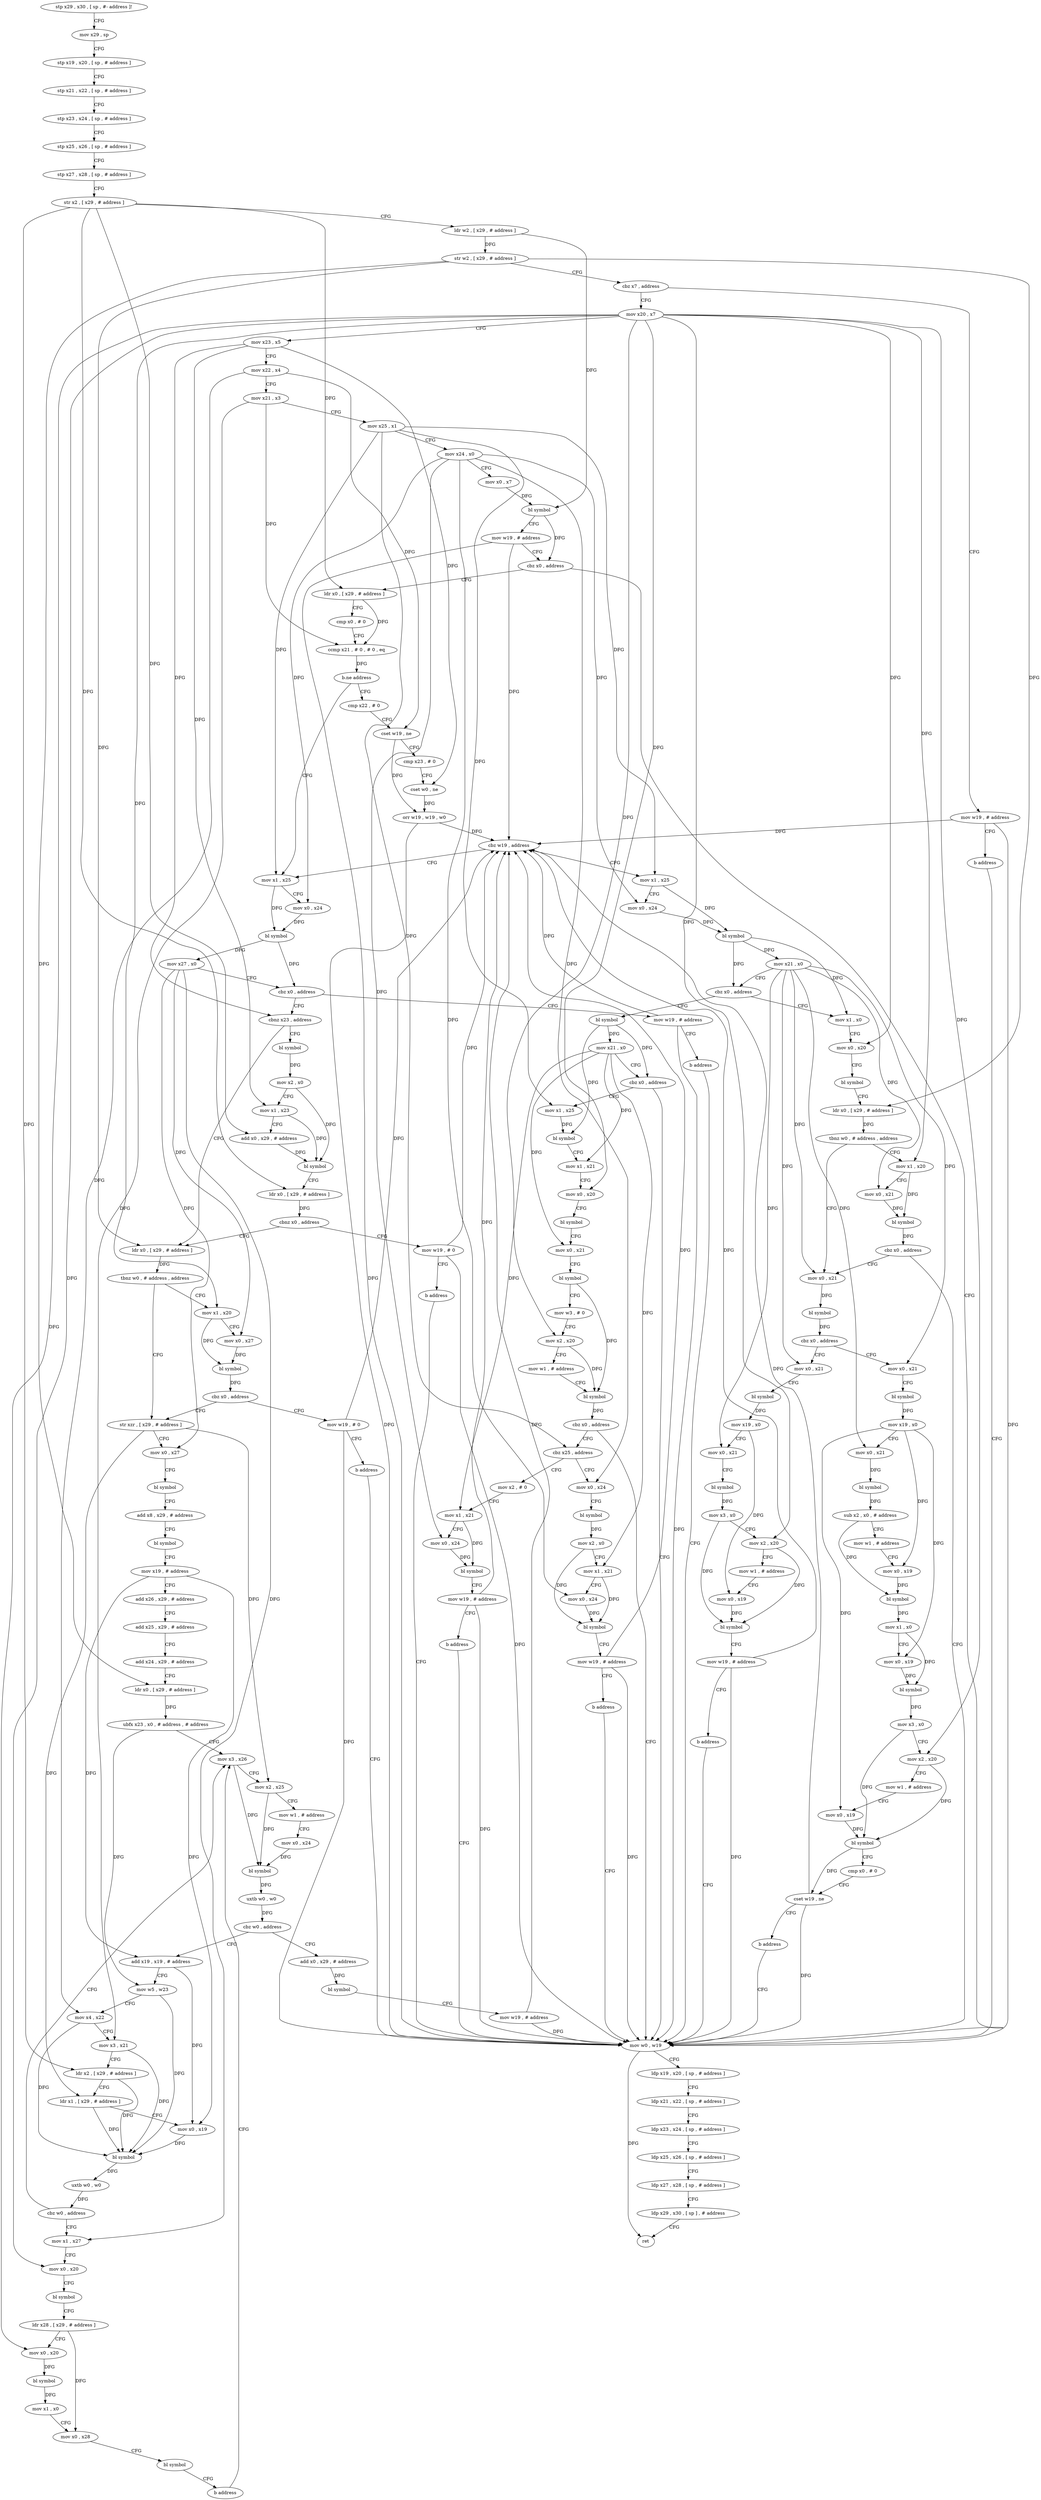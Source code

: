 digraph "func" {
"98000" [label = "stp x29 , x30 , [ sp , #- address ]!" ]
"98004" [label = "mov x29 , sp" ]
"98008" [label = "stp x19 , x20 , [ sp , # address ]" ]
"98012" [label = "stp x21 , x22 , [ sp , # address ]" ]
"98016" [label = "stp x23 , x24 , [ sp , # address ]" ]
"98020" [label = "stp x25 , x26 , [ sp , # address ]" ]
"98024" [label = "stp x27 , x28 , [ sp , # address ]" ]
"98028" [label = "str x2 , [ x29 , # address ]" ]
"98032" [label = "ldr w2 , [ x29 , # address ]" ]
"98036" [label = "str w2 , [ x29 , # address ]" ]
"98040" [label = "cbz x7 , address" ]
"98720" [label = "mov w19 , # address" ]
"98044" [label = "mov x20 , x7" ]
"98724" [label = "b address" ]
"98372" [label = "mov w0 , w19" ]
"98048" [label = "mov x23 , x5" ]
"98052" [label = "mov x22 , x4" ]
"98056" [label = "mov x21 , x3" ]
"98060" [label = "mov x25 , x1" ]
"98064" [label = "mov x24 , x0" ]
"98068" [label = "mov x0 , x7" ]
"98072" [label = "bl symbol" ]
"98076" [label = "mov w19 , # address" ]
"98080" [label = "cbz x0 , address" ]
"98084" [label = "ldr x0 , [ x29 , # address ]" ]
"98376" [label = "ldp x19 , x20 , [ sp , # address ]" ]
"98380" [label = "ldp x21 , x22 , [ sp , # address ]" ]
"98384" [label = "ldp x23 , x24 , [ sp , # address ]" ]
"98388" [label = "ldp x25 , x26 , [ sp , # address ]" ]
"98392" [label = "ldp x27 , x28 , [ sp , # address ]" ]
"98396" [label = "ldp x29 , x30 , [ sp ] , # address" ]
"98400" [label = "ret" ]
"98088" [label = "cmp x0 , # 0" ]
"98092" [label = "ccmp x21 , # 0 , # 0 , eq" ]
"98096" [label = "b.ne address" ]
"98124" [label = "mov x1 , x25" ]
"98100" [label = "cmp x22 , # 0" ]
"98128" [label = "mov x0 , x24" ]
"98132" [label = "bl symbol" ]
"98136" [label = "mov x27 , x0" ]
"98140" [label = "cbz x0 , address" ]
"98728" [label = "mov w19 , # address" ]
"98144" [label = "cbnz x23 , address" ]
"98104" [label = "cset w19 , ne" ]
"98108" [label = "cmp x23 , # 0" ]
"98112" [label = "cset w0 , ne" ]
"98116" [label = "orr w19 , w19 , w0" ]
"98120" [label = "cbz w19 , address" ]
"98404" [label = "mov x1 , x25" ]
"98732" [label = "b address" ]
"98324" [label = "bl symbol" ]
"98148" [label = "ldr x0 , [ x29 , # address ]" ]
"98408" [label = "mov x0 , x24" ]
"98412" [label = "bl symbol" ]
"98416" [label = "mov x21 , x0" ]
"98420" [label = "cbz x0 , address" ]
"98600" [label = "bl symbol" ]
"98424" [label = "mov x1 , x0" ]
"98328" [label = "mov x2 , x0" ]
"98332" [label = "mov x1 , x23" ]
"98336" [label = "add x0 , x29 , # address" ]
"98340" [label = "bl symbol" ]
"98344" [label = "ldr x0 , [ x29 , # address ]" ]
"98348" [label = "cbnz x0 , address" ]
"98352" [label = "mov w19 , # 0" ]
"98152" [label = "tbnz w0 , # address , address" ]
"98172" [label = "str xzr , [ x29 , # address ]" ]
"98156" [label = "mov x1 , x20" ]
"98604" [label = "mov x21 , x0" ]
"98608" [label = "cbz x0 , address" ]
"98612" [label = "mov x1 , x25" ]
"98428" [label = "mov x0 , x20" ]
"98432" [label = "bl symbol" ]
"98436" [label = "ldr x0 , [ x29 , # address ]" ]
"98440" [label = "tbnz w0 , # address , address" ]
"98460" [label = "mov x0 , x21" ]
"98444" [label = "mov x1 , x20" ]
"98356" [label = "b address" ]
"98176" [label = "mov x0 , x27" ]
"98180" [label = "bl symbol" ]
"98184" [label = "add x8 , x29 , # address" ]
"98188" [label = "bl symbol" ]
"98192" [label = "mov x19 , # address" ]
"98196" [label = "add x26 , x29 , # address" ]
"98200" [label = "add x25 , x29 , # address" ]
"98204" [label = "add x24 , x29 , # address" ]
"98208" [label = "ldr x0 , [ x29 , # address ]" ]
"98212" [label = "ubfx x23 , x0 , # address , # address" ]
"98216" [label = "mov x3 , x26" ]
"98160" [label = "mov x0 , x27" ]
"98164" [label = "bl symbol" ]
"98168" [label = "cbz x0 , address" ]
"98736" [label = "mov w19 , # 0" ]
"98616" [label = "bl symbol" ]
"98620" [label = "mov x1 , x21" ]
"98624" [label = "mov x0 , x20" ]
"98628" [label = "bl symbol" ]
"98632" [label = "mov x0 , x21" ]
"98636" [label = "bl symbol" ]
"98640" [label = "mov w3 , # 0" ]
"98644" [label = "mov x2 , x20" ]
"98648" [label = "mov w1 , # address" ]
"98652" [label = "bl symbol" ]
"98656" [label = "cbz x0 , address" ]
"98660" [label = "cbz x25 , address" ]
"98464" [label = "bl symbol" ]
"98468" [label = "cbz x0 , address" ]
"98552" [label = "mov x0 , x21" ]
"98472" [label = "mov x0 , x21" ]
"98448" [label = "mov x0 , x21" ]
"98452" [label = "bl symbol" ]
"98456" [label = "cbz x0 , address" ]
"98360" [label = "add x0 , x29 , # address" ]
"98364" [label = "bl symbol" ]
"98368" [label = "mov w19 , # address" ]
"98244" [label = "add x19 , x19 , # address" ]
"98248" [label = "mov w5 , w23" ]
"98252" [label = "mov x4 , x22" ]
"98256" [label = "mov x3 , x21" ]
"98260" [label = "ldr x2 , [ x29 , # address ]" ]
"98264" [label = "ldr x1 , [ x29 , # address ]" ]
"98268" [label = "mov x0 , x19" ]
"98272" [label = "bl symbol" ]
"98276" [label = "uxtb w0 , w0" ]
"98280" [label = "cbz w0 , address" ]
"98284" [label = "mov x1 , x27" ]
"98740" [label = "b address" ]
"98696" [label = "mov x2 , # 0" ]
"98664" [label = "mov x0 , x24" ]
"98556" [label = "bl symbol" ]
"98560" [label = "mov x19 , x0" ]
"98564" [label = "mov x0 , x21" ]
"98568" [label = "bl symbol" ]
"98572" [label = "mov x3 , x0" ]
"98576" [label = "mov x2 , x20" ]
"98580" [label = "mov w1 , # address" ]
"98584" [label = "mov x0 , x19" ]
"98588" [label = "bl symbol" ]
"98592" [label = "mov w19 , # address" ]
"98596" [label = "b address" ]
"98476" [label = "bl symbol" ]
"98480" [label = "mov x19 , x0" ]
"98484" [label = "mov x0 , x21" ]
"98488" [label = "bl symbol" ]
"98492" [label = "sub x2 , x0 , # address" ]
"98496" [label = "mov w1 , # address" ]
"98500" [label = "mov x0 , x19" ]
"98504" [label = "bl symbol" ]
"98508" [label = "mov x1 , x0" ]
"98512" [label = "mov x0 , x19" ]
"98516" [label = "bl symbol" ]
"98520" [label = "mov x3 , x0" ]
"98524" [label = "mov x2 , x20" ]
"98528" [label = "mov w1 , # address" ]
"98532" [label = "mov x0 , x19" ]
"98536" [label = "bl symbol" ]
"98540" [label = "cmp x0 , # 0" ]
"98544" [label = "cset w19 , ne" ]
"98548" [label = "b address" ]
"98220" [label = "mov x2 , x25" ]
"98224" [label = "mov w1 , # address" ]
"98228" [label = "mov x0 , x24" ]
"98232" [label = "bl symbol" ]
"98236" [label = "uxtb w0 , w0" ]
"98240" [label = "cbz w0 , address" ]
"98288" [label = "mov x0 , x20" ]
"98292" [label = "bl symbol" ]
"98296" [label = "ldr x28 , [ x29 , # address ]" ]
"98300" [label = "mov x0 , x20" ]
"98304" [label = "bl symbol" ]
"98308" [label = "mov x1 , x0" ]
"98312" [label = "mov x0 , x28" ]
"98316" [label = "bl symbol" ]
"98320" [label = "b address" ]
"98700" [label = "mov x1 , x21" ]
"98704" [label = "mov x0 , x24" ]
"98708" [label = "bl symbol" ]
"98712" [label = "mov w19 , # address" ]
"98716" [label = "b address" ]
"98668" [label = "bl symbol" ]
"98672" [label = "mov x2 , x0" ]
"98676" [label = "mov x1 , x21" ]
"98680" [label = "mov x0 , x24" ]
"98684" [label = "bl symbol" ]
"98688" [label = "mov w19 , # address" ]
"98692" [label = "b address" ]
"98000" -> "98004" [ label = "CFG" ]
"98004" -> "98008" [ label = "CFG" ]
"98008" -> "98012" [ label = "CFG" ]
"98012" -> "98016" [ label = "CFG" ]
"98016" -> "98020" [ label = "CFG" ]
"98020" -> "98024" [ label = "CFG" ]
"98024" -> "98028" [ label = "CFG" ]
"98028" -> "98032" [ label = "CFG" ]
"98028" -> "98084" [ label = "DFG" ]
"98028" -> "98344" [ label = "DFG" ]
"98028" -> "98260" [ label = "DFG" ]
"98028" -> "98336" [ label = "DFG" ]
"98032" -> "98036" [ label = "DFG" ]
"98032" -> "98072" [ label = "DFG" ]
"98036" -> "98040" [ label = "CFG" ]
"98036" -> "98148" [ label = "DFG" ]
"98036" -> "98208" [ label = "DFG" ]
"98036" -> "98436" [ label = "DFG" ]
"98040" -> "98720" [ label = "CFG" ]
"98040" -> "98044" [ label = "CFG" ]
"98720" -> "98724" [ label = "CFG" ]
"98720" -> "98372" [ label = "DFG" ]
"98720" -> "98120" [ label = "DFG" ]
"98044" -> "98048" [ label = "CFG" ]
"98044" -> "98156" [ label = "DFG" ]
"98044" -> "98288" [ label = "DFG" ]
"98044" -> "98300" [ label = "DFG" ]
"98044" -> "98428" [ label = "DFG" ]
"98044" -> "98624" [ label = "DFG" ]
"98044" -> "98644" [ label = "DFG" ]
"98044" -> "98444" [ label = "DFG" ]
"98044" -> "98576" [ label = "DFG" ]
"98044" -> "98524" [ label = "DFG" ]
"98724" -> "98372" [ label = "CFG" ]
"98372" -> "98376" [ label = "CFG" ]
"98372" -> "98400" [ label = "DFG" ]
"98048" -> "98052" [ label = "CFG" ]
"98048" -> "98144" [ label = "DFG" ]
"98048" -> "98332" [ label = "DFG" ]
"98048" -> "98112" [ label = "DFG" ]
"98052" -> "98056" [ label = "CFG" ]
"98052" -> "98104" [ label = "DFG" ]
"98052" -> "98252" [ label = "DFG" ]
"98056" -> "98060" [ label = "CFG" ]
"98056" -> "98092" [ label = "DFG" ]
"98056" -> "98256" [ label = "DFG" ]
"98060" -> "98064" [ label = "CFG" ]
"98060" -> "98124" [ label = "DFG" ]
"98060" -> "98404" [ label = "DFG" ]
"98060" -> "98612" [ label = "DFG" ]
"98060" -> "98660" [ label = "DFG" ]
"98064" -> "98068" [ label = "CFG" ]
"98064" -> "98128" [ label = "DFG" ]
"98064" -> "98408" [ label = "DFG" ]
"98064" -> "98704" [ label = "DFG" ]
"98064" -> "98664" [ label = "DFG" ]
"98064" -> "98680" [ label = "DFG" ]
"98068" -> "98072" [ label = "DFG" ]
"98072" -> "98076" [ label = "CFG" ]
"98072" -> "98080" [ label = "DFG" ]
"98076" -> "98080" [ label = "CFG" ]
"98076" -> "98372" [ label = "DFG" ]
"98076" -> "98120" [ label = "DFG" ]
"98080" -> "98372" [ label = "CFG" ]
"98080" -> "98084" [ label = "CFG" ]
"98084" -> "98088" [ label = "CFG" ]
"98084" -> "98092" [ label = "DFG" ]
"98376" -> "98380" [ label = "CFG" ]
"98380" -> "98384" [ label = "CFG" ]
"98384" -> "98388" [ label = "CFG" ]
"98388" -> "98392" [ label = "CFG" ]
"98392" -> "98396" [ label = "CFG" ]
"98396" -> "98400" [ label = "CFG" ]
"98088" -> "98092" [ label = "CFG" ]
"98092" -> "98096" [ label = "DFG" ]
"98096" -> "98124" [ label = "CFG" ]
"98096" -> "98100" [ label = "CFG" ]
"98124" -> "98128" [ label = "CFG" ]
"98124" -> "98132" [ label = "DFG" ]
"98100" -> "98104" [ label = "CFG" ]
"98128" -> "98132" [ label = "DFG" ]
"98132" -> "98136" [ label = "DFG" ]
"98132" -> "98140" [ label = "DFG" ]
"98136" -> "98140" [ label = "CFG" ]
"98136" -> "98176" [ label = "DFG" ]
"98136" -> "98160" [ label = "DFG" ]
"98136" -> "98284" [ label = "DFG" ]
"98140" -> "98728" [ label = "CFG" ]
"98140" -> "98144" [ label = "CFG" ]
"98728" -> "98732" [ label = "CFG" ]
"98728" -> "98372" [ label = "DFG" ]
"98728" -> "98120" [ label = "DFG" ]
"98144" -> "98324" [ label = "CFG" ]
"98144" -> "98148" [ label = "CFG" ]
"98104" -> "98108" [ label = "CFG" ]
"98104" -> "98116" [ label = "DFG" ]
"98108" -> "98112" [ label = "CFG" ]
"98112" -> "98116" [ label = "DFG" ]
"98116" -> "98120" [ label = "DFG" ]
"98116" -> "98372" [ label = "DFG" ]
"98120" -> "98404" [ label = "CFG" ]
"98120" -> "98124" [ label = "CFG" ]
"98404" -> "98408" [ label = "CFG" ]
"98404" -> "98412" [ label = "DFG" ]
"98732" -> "98372" [ label = "CFG" ]
"98324" -> "98328" [ label = "DFG" ]
"98148" -> "98152" [ label = "DFG" ]
"98408" -> "98412" [ label = "DFG" ]
"98412" -> "98416" [ label = "DFG" ]
"98412" -> "98420" [ label = "DFG" ]
"98412" -> "98424" [ label = "DFG" ]
"98416" -> "98420" [ label = "CFG" ]
"98416" -> "98460" [ label = "DFG" ]
"98416" -> "98448" [ label = "DFG" ]
"98416" -> "98552" [ label = "DFG" ]
"98416" -> "98564" [ label = "DFG" ]
"98416" -> "98472" [ label = "DFG" ]
"98416" -> "98484" [ label = "DFG" ]
"98420" -> "98600" [ label = "CFG" ]
"98420" -> "98424" [ label = "CFG" ]
"98600" -> "98604" [ label = "DFG" ]
"98600" -> "98608" [ label = "DFG" ]
"98600" -> "98616" [ label = "DFG" ]
"98424" -> "98428" [ label = "CFG" ]
"98328" -> "98332" [ label = "CFG" ]
"98328" -> "98340" [ label = "DFG" ]
"98332" -> "98336" [ label = "CFG" ]
"98332" -> "98340" [ label = "DFG" ]
"98336" -> "98340" [ label = "DFG" ]
"98340" -> "98344" [ label = "CFG" ]
"98344" -> "98348" [ label = "DFG" ]
"98348" -> "98148" [ label = "CFG" ]
"98348" -> "98352" [ label = "CFG" ]
"98352" -> "98356" [ label = "CFG" ]
"98352" -> "98372" [ label = "DFG" ]
"98352" -> "98120" [ label = "DFG" ]
"98152" -> "98172" [ label = "CFG" ]
"98152" -> "98156" [ label = "CFG" ]
"98172" -> "98176" [ label = "CFG" ]
"98172" -> "98264" [ label = "DFG" ]
"98172" -> "98220" [ label = "DFG" ]
"98156" -> "98160" [ label = "CFG" ]
"98156" -> "98164" [ label = "DFG" ]
"98604" -> "98608" [ label = "CFG" ]
"98604" -> "98620" [ label = "DFG" ]
"98604" -> "98632" [ label = "DFG" ]
"98604" -> "98700" [ label = "DFG" ]
"98604" -> "98676" [ label = "DFG" ]
"98608" -> "98372" [ label = "CFG" ]
"98608" -> "98612" [ label = "CFG" ]
"98612" -> "98616" [ label = "DFG" ]
"98428" -> "98432" [ label = "CFG" ]
"98432" -> "98436" [ label = "CFG" ]
"98436" -> "98440" [ label = "DFG" ]
"98440" -> "98460" [ label = "CFG" ]
"98440" -> "98444" [ label = "CFG" ]
"98460" -> "98464" [ label = "DFG" ]
"98444" -> "98448" [ label = "CFG" ]
"98444" -> "98452" [ label = "DFG" ]
"98356" -> "98372" [ label = "CFG" ]
"98176" -> "98180" [ label = "CFG" ]
"98180" -> "98184" [ label = "CFG" ]
"98184" -> "98188" [ label = "CFG" ]
"98188" -> "98192" [ label = "CFG" ]
"98192" -> "98196" [ label = "CFG" ]
"98192" -> "98244" [ label = "DFG" ]
"98192" -> "98268" [ label = "DFG" ]
"98196" -> "98200" [ label = "CFG" ]
"98200" -> "98204" [ label = "CFG" ]
"98204" -> "98208" [ label = "CFG" ]
"98208" -> "98212" [ label = "DFG" ]
"98212" -> "98216" [ label = "CFG" ]
"98212" -> "98248" [ label = "DFG" ]
"98216" -> "98220" [ label = "CFG" ]
"98216" -> "98232" [ label = "DFG" ]
"98160" -> "98164" [ label = "DFG" ]
"98164" -> "98168" [ label = "DFG" ]
"98168" -> "98736" [ label = "CFG" ]
"98168" -> "98172" [ label = "CFG" ]
"98736" -> "98740" [ label = "CFG" ]
"98736" -> "98372" [ label = "DFG" ]
"98736" -> "98120" [ label = "DFG" ]
"98616" -> "98620" [ label = "CFG" ]
"98620" -> "98624" [ label = "CFG" ]
"98624" -> "98628" [ label = "CFG" ]
"98628" -> "98632" [ label = "CFG" ]
"98632" -> "98636" [ label = "CFG" ]
"98636" -> "98640" [ label = "CFG" ]
"98636" -> "98652" [ label = "DFG" ]
"98640" -> "98644" [ label = "CFG" ]
"98644" -> "98648" [ label = "CFG" ]
"98644" -> "98652" [ label = "DFG" ]
"98648" -> "98652" [ label = "CFG" ]
"98652" -> "98656" [ label = "DFG" ]
"98656" -> "98372" [ label = "CFG" ]
"98656" -> "98660" [ label = "CFG" ]
"98660" -> "98696" [ label = "CFG" ]
"98660" -> "98664" [ label = "CFG" ]
"98464" -> "98468" [ label = "DFG" ]
"98468" -> "98552" [ label = "CFG" ]
"98468" -> "98472" [ label = "CFG" ]
"98552" -> "98556" [ label = "CFG" ]
"98472" -> "98476" [ label = "CFG" ]
"98448" -> "98452" [ label = "DFG" ]
"98452" -> "98456" [ label = "DFG" ]
"98456" -> "98372" [ label = "CFG" ]
"98456" -> "98460" [ label = "CFG" ]
"98360" -> "98364" [ label = "DFG" ]
"98364" -> "98368" [ label = "CFG" ]
"98368" -> "98372" [ label = "DFG" ]
"98368" -> "98120" [ label = "DFG" ]
"98244" -> "98248" [ label = "CFG" ]
"98244" -> "98268" [ label = "DFG" ]
"98248" -> "98252" [ label = "CFG" ]
"98248" -> "98272" [ label = "DFG" ]
"98252" -> "98256" [ label = "CFG" ]
"98252" -> "98272" [ label = "DFG" ]
"98256" -> "98260" [ label = "CFG" ]
"98256" -> "98272" [ label = "DFG" ]
"98260" -> "98264" [ label = "CFG" ]
"98260" -> "98272" [ label = "DFG" ]
"98264" -> "98268" [ label = "CFG" ]
"98264" -> "98272" [ label = "DFG" ]
"98268" -> "98272" [ label = "DFG" ]
"98272" -> "98276" [ label = "DFG" ]
"98276" -> "98280" [ label = "DFG" ]
"98280" -> "98216" [ label = "CFG" ]
"98280" -> "98284" [ label = "CFG" ]
"98284" -> "98288" [ label = "CFG" ]
"98740" -> "98372" [ label = "CFG" ]
"98696" -> "98700" [ label = "CFG" ]
"98664" -> "98668" [ label = "CFG" ]
"98556" -> "98560" [ label = "DFG" ]
"98560" -> "98564" [ label = "CFG" ]
"98560" -> "98584" [ label = "DFG" ]
"98564" -> "98568" [ label = "CFG" ]
"98568" -> "98572" [ label = "DFG" ]
"98572" -> "98576" [ label = "CFG" ]
"98572" -> "98588" [ label = "DFG" ]
"98576" -> "98580" [ label = "CFG" ]
"98576" -> "98588" [ label = "DFG" ]
"98580" -> "98584" [ label = "CFG" ]
"98584" -> "98588" [ label = "DFG" ]
"98588" -> "98592" [ label = "CFG" ]
"98592" -> "98596" [ label = "CFG" ]
"98592" -> "98372" [ label = "DFG" ]
"98592" -> "98120" [ label = "DFG" ]
"98596" -> "98372" [ label = "CFG" ]
"98476" -> "98480" [ label = "DFG" ]
"98480" -> "98484" [ label = "CFG" ]
"98480" -> "98500" [ label = "DFG" ]
"98480" -> "98512" [ label = "DFG" ]
"98480" -> "98532" [ label = "DFG" ]
"98484" -> "98488" [ label = "DFG" ]
"98488" -> "98492" [ label = "DFG" ]
"98492" -> "98496" [ label = "CFG" ]
"98492" -> "98504" [ label = "DFG" ]
"98496" -> "98500" [ label = "CFG" ]
"98500" -> "98504" [ label = "DFG" ]
"98504" -> "98508" [ label = "DFG" ]
"98508" -> "98512" [ label = "CFG" ]
"98508" -> "98516" [ label = "DFG" ]
"98512" -> "98516" [ label = "DFG" ]
"98516" -> "98520" [ label = "DFG" ]
"98520" -> "98524" [ label = "CFG" ]
"98520" -> "98536" [ label = "DFG" ]
"98524" -> "98528" [ label = "CFG" ]
"98524" -> "98536" [ label = "DFG" ]
"98528" -> "98532" [ label = "CFG" ]
"98532" -> "98536" [ label = "DFG" ]
"98536" -> "98540" [ label = "CFG" ]
"98536" -> "98544" [ label = "DFG" ]
"98540" -> "98544" [ label = "CFG" ]
"98544" -> "98548" [ label = "CFG" ]
"98544" -> "98372" [ label = "DFG" ]
"98544" -> "98120" [ label = "DFG" ]
"98548" -> "98372" [ label = "CFG" ]
"98220" -> "98224" [ label = "CFG" ]
"98220" -> "98232" [ label = "DFG" ]
"98224" -> "98228" [ label = "CFG" ]
"98228" -> "98232" [ label = "DFG" ]
"98232" -> "98236" [ label = "DFG" ]
"98236" -> "98240" [ label = "DFG" ]
"98240" -> "98360" [ label = "CFG" ]
"98240" -> "98244" [ label = "CFG" ]
"98288" -> "98292" [ label = "CFG" ]
"98292" -> "98296" [ label = "CFG" ]
"98296" -> "98300" [ label = "CFG" ]
"98296" -> "98312" [ label = "DFG" ]
"98300" -> "98304" [ label = "DFG" ]
"98304" -> "98308" [ label = "DFG" ]
"98308" -> "98312" [ label = "CFG" ]
"98312" -> "98316" [ label = "CFG" ]
"98316" -> "98320" [ label = "CFG" ]
"98320" -> "98216" [ label = "CFG" ]
"98700" -> "98704" [ label = "CFG" ]
"98700" -> "98708" [ label = "DFG" ]
"98704" -> "98708" [ label = "DFG" ]
"98708" -> "98712" [ label = "CFG" ]
"98712" -> "98716" [ label = "CFG" ]
"98712" -> "98372" [ label = "DFG" ]
"98712" -> "98120" [ label = "DFG" ]
"98716" -> "98372" [ label = "CFG" ]
"98668" -> "98672" [ label = "DFG" ]
"98672" -> "98676" [ label = "CFG" ]
"98672" -> "98684" [ label = "DFG" ]
"98676" -> "98680" [ label = "CFG" ]
"98676" -> "98684" [ label = "DFG" ]
"98680" -> "98684" [ label = "DFG" ]
"98684" -> "98688" [ label = "CFG" ]
"98688" -> "98692" [ label = "CFG" ]
"98688" -> "98372" [ label = "DFG" ]
"98688" -> "98120" [ label = "DFG" ]
"98692" -> "98372" [ label = "CFG" ]
}

